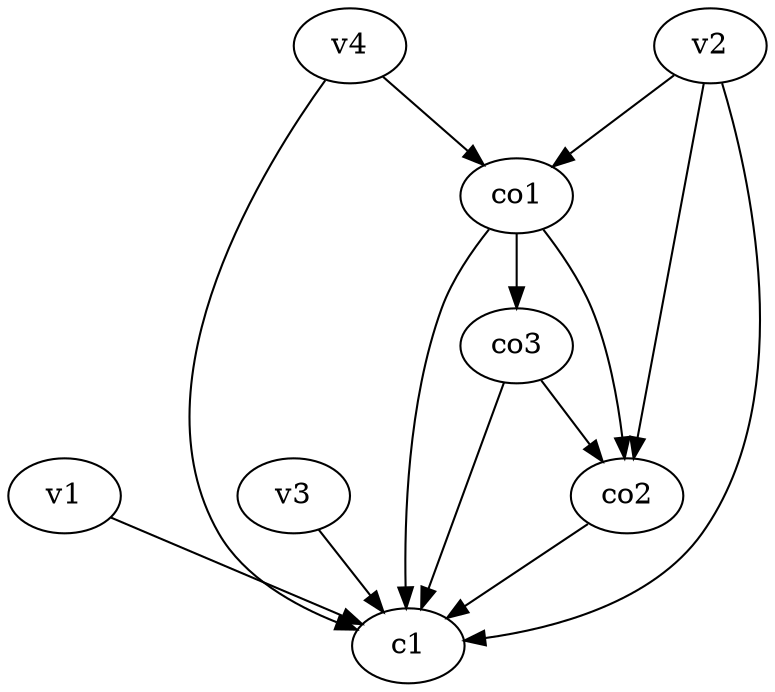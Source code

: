 strict digraph  {
c1;
v1;
v2;
v3;
v4;
co1;
co2;
co3;
v1 -> c1  [weight=1];
v2 -> c1  [weight=1];
v2 -> co2  [weight=1];
v2 -> co1  [weight=1];
v3 -> c1  [weight=1];
v4 -> c1  [weight=1];
v4 -> co1  [weight=1];
co1 -> c1  [weight=1];
co1 -> co2  [weight=1];
co1 -> co3  [weight=1];
co2 -> c1  [weight=1];
co3 -> c1  [weight=1];
co3 -> co2  [weight=1];
}
